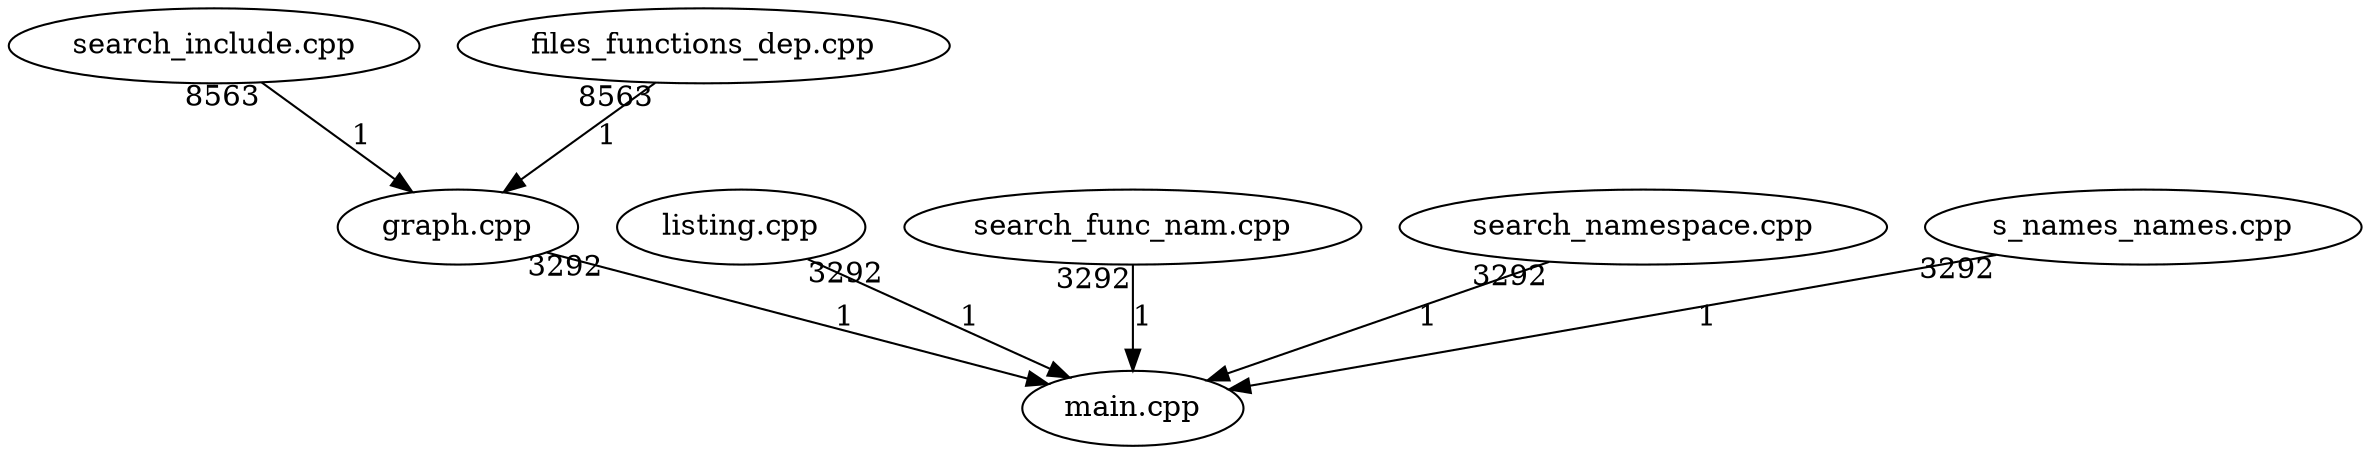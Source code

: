 digraph files_graph
{
"search_include.cpp"->"graph.cpp"[taillabel = 8563][label = 1]
"files_functions_dep.cpp"->"graph.cpp"[taillabel = 8563][label = 1]
"graph.cpp"->"main.cpp"[taillabel = 3292][label = 1]
"listing.cpp"->"main.cpp"[taillabel = 3292][label = 1]
"search_func_nam.cpp"->"main.cpp"[taillabel = 3292][label = 1]
"search_namespace.cpp"->"main.cpp"[taillabel = 3292][label = 1]
"s_names_names.cpp"->"main.cpp"[taillabel = 3292][label = 1]
}